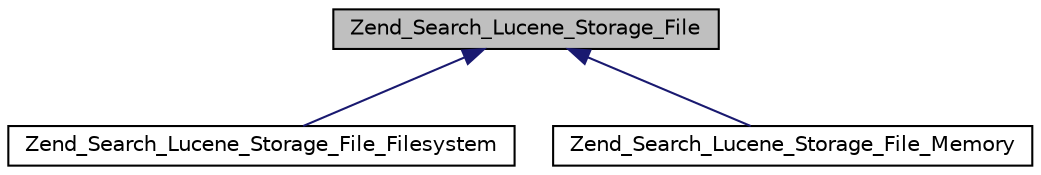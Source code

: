 digraph G
{
  edge [fontname="Helvetica",fontsize="10",labelfontname="Helvetica",labelfontsize="10"];
  node [fontname="Helvetica",fontsize="10",shape=record];
  Node1 [label="Zend_Search_Lucene_Storage_File",height=0.2,width=0.4,color="black", fillcolor="grey75", style="filled" fontcolor="black"];
  Node1 -> Node2 [dir="back",color="midnightblue",fontsize="10",style="solid",fontname="Helvetica"];
  Node2 [label="Zend_Search_Lucene_Storage_File_Filesystem",height=0.2,width=0.4,color="black", fillcolor="white", style="filled",URL="$class_zend___search___lucene___storage___file___filesystem.html"];
  Node1 -> Node3 [dir="back",color="midnightblue",fontsize="10",style="solid",fontname="Helvetica"];
  Node3 [label="Zend_Search_Lucene_Storage_File_Memory",height=0.2,width=0.4,color="black", fillcolor="white", style="filled",URL="$class_zend___search___lucene___storage___file___memory.html"];
}
